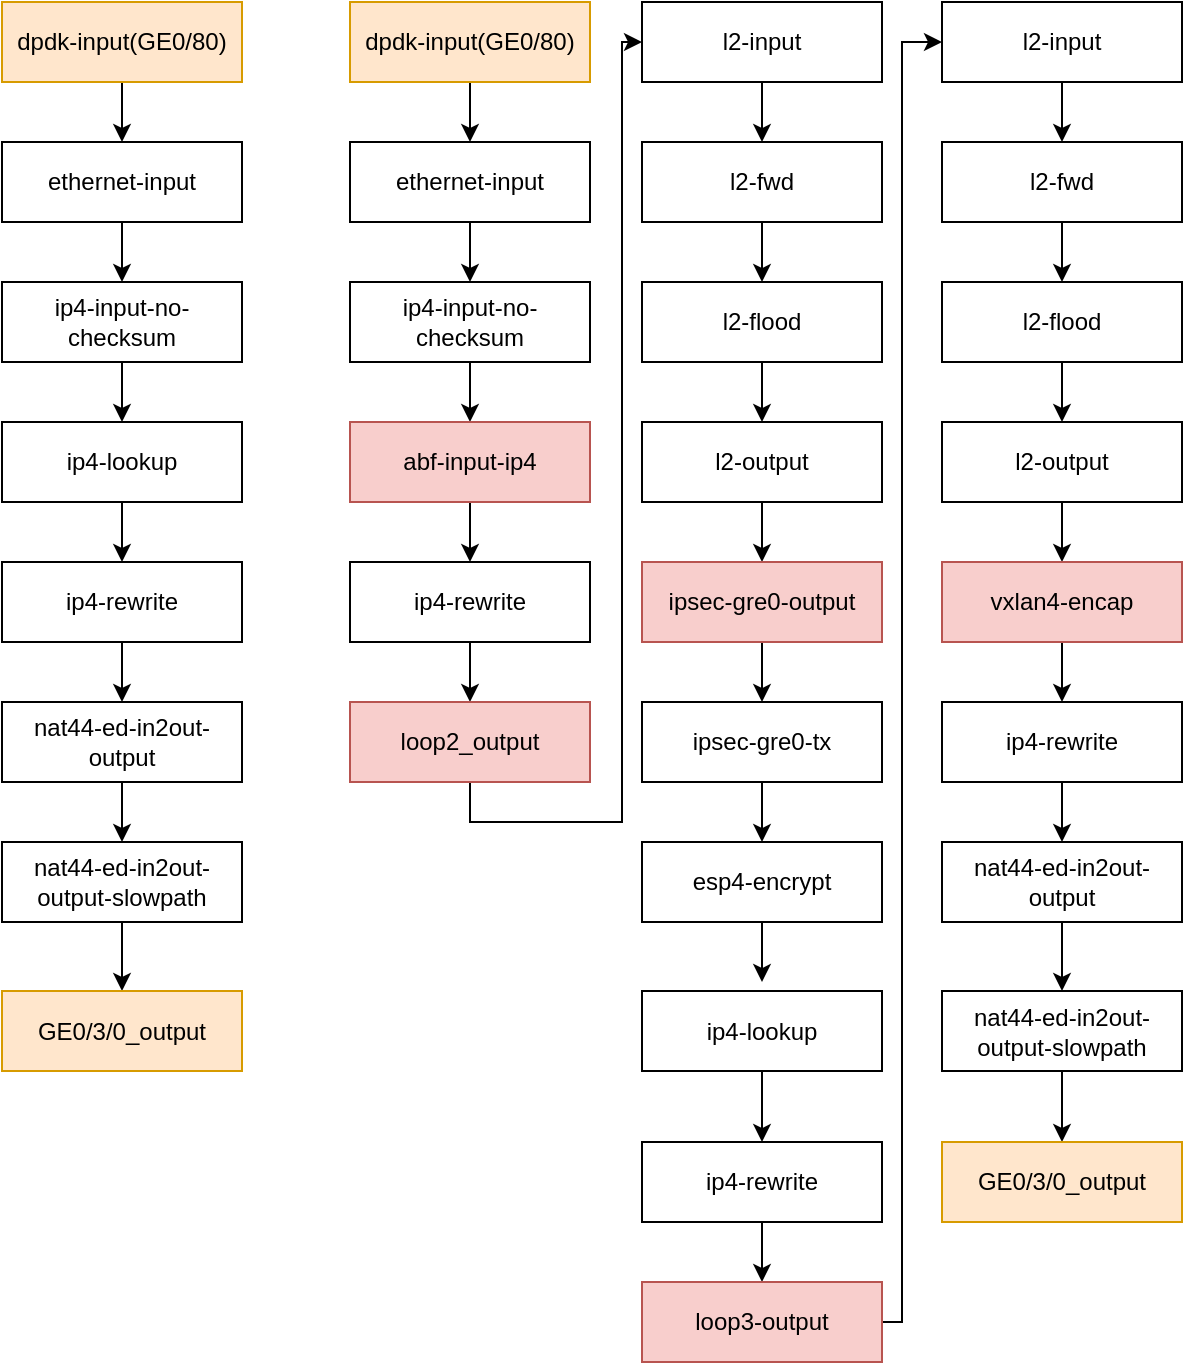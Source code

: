 <mxfile version="13.9.2" type="github"><diagram id="AU612xwoUyesikVsZWy4" name="Page-1"><mxGraphModel dx="1102" dy="582" grid="1" gridSize="10" guides="1" tooltips="1" connect="1" arrows="1" fold="1" page="1" pageScale="1" pageWidth="827" pageHeight="1169" math="0" shadow="0"><root><mxCell id="0"/><mxCell id="1" parent="0"/><mxCell id="wec5N1i2RgLwxGeJhQKf-40" style="edgeStyle=orthogonalEdgeStyle;rounded=0;orthogonalLoop=1;jettySize=auto;html=1;exitX=0.5;exitY=1;exitDx=0;exitDy=0;" parent="1" source="wec5N1i2RgLwxGeJhQKf-1" target="wec5N1i2RgLwxGeJhQKf-2" edge="1"><mxGeometry relative="1" as="geometry"/></mxCell><mxCell id="wec5N1i2RgLwxGeJhQKf-1" value="dpdk-input(GE0/80)" style="rounded=0;whiteSpace=wrap;html=1;fillColor=#ffe6cc;strokeColor=#d79b00;" parent="1" vertex="1"><mxGeometry x="180" y="50" width="120" height="40" as="geometry"/></mxCell><mxCell id="wec5N1i2RgLwxGeJhQKf-41" style="edgeStyle=orthogonalEdgeStyle;rounded=0;orthogonalLoop=1;jettySize=auto;html=1;exitX=0.5;exitY=1;exitDx=0;exitDy=0;" parent="1" source="wec5N1i2RgLwxGeJhQKf-2" target="wec5N1i2RgLwxGeJhQKf-3" edge="1"><mxGeometry relative="1" as="geometry"/></mxCell><mxCell id="wec5N1i2RgLwxGeJhQKf-2" value="ethernet-input" style="rounded=0;whiteSpace=wrap;html=1;" parent="1" vertex="1"><mxGeometry x="180" y="120" width="120" height="40" as="geometry"/></mxCell><mxCell id="wec5N1i2RgLwxGeJhQKf-42" style="edgeStyle=orthogonalEdgeStyle;rounded=0;orthogonalLoop=1;jettySize=auto;html=1;exitX=0.5;exitY=1;exitDx=0;exitDy=0;entryX=0.5;entryY=0;entryDx=0;entryDy=0;" parent="1" source="wec5N1i2RgLwxGeJhQKf-3" target="wec5N1i2RgLwxGeJhQKf-4" edge="1"><mxGeometry relative="1" as="geometry"/></mxCell><mxCell id="wec5N1i2RgLwxGeJhQKf-3" value="ip4-input-no-checksum" style="rounded=0;whiteSpace=wrap;html=1;" parent="1" vertex="1"><mxGeometry x="180" y="190" width="120" height="40" as="geometry"/></mxCell><mxCell id="wec5N1i2RgLwxGeJhQKf-43" style="edgeStyle=orthogonalEdgeStyle;rounded=0;orthogonalLoop=1;jettySize=auto;html=1;exitX=0.5;exitY=1;exitDx=0;exitDy=0;" parent="1" source="wec5N1i2RgLwxGeJhQKf-4" target="wec5N1i2RgLwxGeJhQKf-5" edge="1"><mxGeometry relative="1" as="geometry"/></mxCell><mxCell id="wec5N1i2RgLwxGeJhQKf-4" value="ip4-lookup" style="rounded=0;whiteSpace=wrap;html=1;" parent="1" vertex="1"><mxGeometry x="180" y="260" width="120" height="40" as="geometry"/></mxCell><mxCell id="wec5N1i2RgLwxGeJhQKf-45" style="edgeStyle=orthogonalEdgeStyle;rounded=0;orthogonalLoop=1;jettySize=auto;html=1;exitX=0.5;exitY=1;exitDx=0;exitDy=0;entryX=0.5;entryY=0;entryDx=0;entryDy=0;" parent="1" source="wec5N1i2RgLwxGeJhQKf-5" target="wec5N1i2RgLwxGeJhQKf-6" edge="1"><mxGeometry relative="1" as="geometry"/></mxCell><mxCell id="wec5N1i2RgLwxGeJhQKf-5" value="ip4-rewrite" style="rounded=0;whiteSpace=wrap;html=1;" parent="1" vertex="1"><mxGeometry x="180" y="330" width="120" height="40" as="geometry"/></mxCell><mxCell id="wec5N1i2RgLwxGeJhQKf-46" style="edgeStyle=orthogonalEdgeStyle;rounded=0;orthogonalLoop=1;jettySize=auto;html=1;exitX=0.5;exitY=1;exitDx=0;exitDy=0;" parent="1" source="wec5N1i2RgLwxGeJhQKf-6" target="wec5N1i2RgLwxGeJhQKf-7" edge="1"><mxGeometry relative="1" as="geometry"/></mxCell><mxCell id="wec5N1i2RgLwxGeJhQKf-6" value="nat44-ed-in2out-output" style="rounded=0;whiteSpace=wrap;html=1;" parent="1" vertex="1"><mxGeometry x="180" y="400" width="120" height="40" as="geometry"/></mxCell><mxCell id="wec5N1i2RgLwxGeJhQKf-47" style="edgeStyle=orthogonalEdgeStyle;rounded=0;orthogonalLoop=1;jettySize=auto;html=1;exitX=0.5;exitY=1;exitDx=0;exitDy=0;entryX=0.5;entryY=0;entryDx=0;entryDy=0;" parent="1" source="wec5N1i2RgLwxGeJhQKf-7" target="wec5N1i2RgLwxGeJhQKf-8" edge="1"><mxGeometry relative="1" as="geometry"/></mxCell><mxCell id="wec5N1i2RgLwxGeJhQKf-7" value="nat44-ed-in2out-output-slowpath" style="rounded=0;whiteSpace=wrap;html=1;" parent="1" vertex="1"><mxGeometry x="180" y="470" width="120" height="40" as="geometry"/></mxCell><mxCell id="wec5N1i2RgLwxGeJhQKf-8" value="GE0/3/0_output" style="rounded=0;whiteSpace=wrap;html=1;fillColor=#ffe6cc;strokeColor=#d79b00;" parent="1" vertex="1"><mxGeometry x="180" y="544.5" width="120" height="40" as="geometry"/></mxCell><mxCell id="wec5N1i2RgLwxGeJhQKf-48" style="edgeStyle=orthogonalEdgeStyle;rounded=0;orthogonalLoop=1;jettySize=auto;html=1;exitX=0.5;exitY=1;exitDx=0;exitDy=0;entryX=0.5;entryY=0;entryDx=0;entryDy=0;" parent="1" source="wec5N1i2RgLwxGeJhQKf-9" target="wec5N1i2RgLwxGeJhQKf-10" edge="1"><mxGeometry relative="1" as="geometry"/></mxCell><mxCell id="wec5N1i2RgLwxGeJhQKf-9" value="dpdk-input(GE0/80)" style="rounded=0;whiteSpace=wrap;html=1;fillColor=#ffe6cc;strokeColor=#d79b00;" parent="1" vertex="1"><mxGeometry x="354" y="50" width="120" height="40" as="geometry"/></mxCell><mxCell id="wec5N1i2RgLwxGeJhQKf-49" style="edgeStyle=orthogonalEdgeStyle;rounded=0;orthogonalLoop=1;jettySize=auto;html=1;exitX=0.5;exitY=1;exitDx=0;exitDy=0;entryX=0.5;entryY=0;entryDx=0;entryDy=0;" parent="1" source="wec5N1i2RgLwxGeJhQKf-10" target="wec5N1i2RgLwxGeJhQKf-11" edge="1"><mxGeometry relative="1" as="geometry"/></mxCell><mxCell id="wec5N1i2RgLwxGeJhQKf-10" value="ethernet-input" style="rounded=0;whiteSpace=wrap;html=1;" parent="1" vertex="1"><mxGeometry x="354" y="120" width="120" height="40" as="geometry"/></mxCell><mxCell id="wec5N1i2RgLwxGeJhQKf-50" style="edgeStyle=orthogonalEdgeStyle;rounded=0;orthogonalLoop=1;jettySize=auto;html=1;exitX=0.5;exitY=1;exitDx=0;exitDy=0;" parent="1" source="wec5N1i2RgLwxGeJhQKf-11" target="wec5N1i2RgLwxGeJhQKf-12" edge="1"><mxGeometry relative="1" as="geometry"/></mxCell><mxCell id="wec5N1i2RgLwxGeJhQKf-11" value="ip4-input-no-checksum" style="rounded=0;whiteSpace=wrap;html=1;" parent="1" vertex="1"><mxGeometry x="354" y="190" width="120" height="40" as="geometry"/></mxCell><mxCell id="wec5N1i2RgLwxGeJhQKf-51" style="edgeStyle=orthogonalEdgeStyle;rounded=0;orthogonalLoop=1;jettySize=auto;html=1;exitX=0.5;exitY=1;exitDx=0;exitDy=0;entryX=0.5;entryY=0;entryDx=0;entryDy=0;" parent="1" source="wec5N1i2RgLwxGeJhQKf-12" target="wec5N1i2RgLwxGeJhQKf-13" edge="1"><mxGeometry relative="1" as="geometry"/></mxCell><mxCell id="wec5N1i2RgLwxGeJhQKf-12" value="abf-input-ip4" style="rounded=0;whiteSpace=wrap;html=1;fillColor=#f8cecc;strokeColor=#b85450;" parent="1" vertex="1"><mxGeometry x="354" y="260" width="120" height="40" as="geometry"/></mxCell><mxCell id="wec5N1i2RgLwxGeJhQKf-52" style="edgeStyle=orthogonalEdgeStyle;rounded=0;orthogonalLoop=1;jettySize=auto;html=1;exitX=0.5;exitY=1;exitDx=0;exitDy=0;entryX=0.5;entryY=0;entryDx=0;entryDy=0;" parent="1" source="wec5N1i2RgLwxGeJhQKf-13" target="wec5N1i2RgLwxGeJhQKf-16" edge="1"><mxGeometry relative="1" as="geometry"/></mxCell><mxCell id="wec5N1i2RgLwxGeJhQKf-13" value="ip4-rewrite" style="rounded=0;whiteSpace=wrap;html=1;" parent="1" vertex="1"><mxGeometry x="354" y="330" width="120" height="40" as="geometry"/></mxCell><mxCell id="wec5N1i2RgLwxGeJhQKf-53" style="edgeStyle=orthogonalEdgeStyle;rounded=0;orthogonalLoop=1;jettySize=auto;html=1;exitX=0.5;exitY=1;exitDx=0;exitDy=0;entryX=0;entryY=0.5;entryDx=0;entryDy=0;" parent="1" edge="1"><mxGeometry relative="1" as="geometry"><mxPoint x="414" y="440" as="sourcePoint"/><mxPoint x="500" y="70" as="targetPoint"/><Array as="points"><mxPoint x="414" y="460"/><mxPoint x="490" y="460"/><mxPoint x="490" y="70"/></Array></mxGeometry></mxCell><mxCell id="wec5N1i2RgLwxGeJhQKf-16" value="loop2_output" style="rounded=0;whiteSpace=wrap;html=1;fillColor=#f8cecc;strokeColor=#b85450;" parent="1" vertex="1"><mxGeometry x="354" y="400" width="120" height="40" as="geometry"/></mxCell><mxCell id="wec5N1i2RgLwxGeJhQKf-54" style="edgeStyle=orthogonalEdgeStyle;rounded=0;orthogonalLoop=1;jettySize=auto;html=1;exitX=0.5;exitY=1;exitDx=0;exitDy=0;" parent="1" source="wec5N1i2RgLwxGeJhQKf-17" target="wec5N1i2RgLwxGeJhQKf-18" edge="1"><mxGeometry relative="1" as="geometry"/></mxCell><mxCell id="wec5N1i2RgLwxGeJhQKf-17" value="l2-input" style="rounded=0;whiteSpace=wrap;html=1;" parent="1" vertex="1"><mxGeometry x="500" y="50" width="120" height="40" as="geometry"/></mxCell><mxCell id="wec5N1i2RgLwxGeJhQKf-55" style="edgeStyle=orthogonalEdgeStyle;rounded=0;orthogonalLoop=1;jettySize=auto;html=1;exitX=0.5;exitY=1;exitDx=0;exitDy=0;" parent="1" source="wec5N1i2RgLwxGeJhQKf-18" target="wec5N1i2RgLwxGeJhQKf-19" edge="1"><mxGeometry relative="1" as="geometry"/></mxCell><mxCell id="wec5N1i2RgLwxGeJhQKf-18" value="l2-fwd" style="rounded=0;whiteSpace=wrap;html=1;" parent="1" vertex="1"><mxGeometry x="500" y="120" width="120" height="40" as="geometry"/></mxCell><mxCell id="wec5N1i2RgLwxGeJhQKf-56" style="edgeStyle=orthogonalEdgeStyle;rounded=0;orthogonalLoop=1;jettySize=auto;html=1;exitX=0.5;exitY=1;exitDx=0;exitDy=0;entryX=0.5;entryY=0;entryDx=0;entryDy=0;" parent="1" source="wec5N1i2RgLwxGeJhQKf-19" target="wec5N1i2RgLwxGeJhQKf-20" edge="1"><mxGeometry relative="1" as="geometry"/></mxCell><mxCell id="wec5N1i2RgLwxGeJhQKf-19" value="l2-flood" style="rounded=0;whiteSpace=wrap;html=1;" parent="1" vertex="1"><mxGeometry x="500" y="190" width="120" height="40" as="geometry"/></mxCell><mxCell id="wec5N1i2RgLwxGeJhQKf-57" style="edgeStyle=orthogonalEdgeStyle;rounded=0;orthogonalLoop=1;jettySize=auto;html=1;exitX=0.5;exitY=1;exitDx=0;exitDy=0;entryX=0.5;entryY=0;entryDx=0;entryDy=0;" parent="1" source="wec5N1i2RgLwxGeJhQKf-20" target="wec5N1i2RgLwxGeJhQKf-21" edge="1"><mxGeometry relative="1" as="geometry"/></mxCell><mxCell id="wec5N1i2RgLwxGeJhQKf-20" value="l2-output" style="rounded=0;whiteSpace=wrap;html=1;" parent="1" vertex="1"><mxGeometry x="500" y="260" width="120" height="40" as="geometry"/></mxCell><mxCell id="wec5N1i2RgLwxGeJhQKf-58" style="edgeStyle=orthogonalEdgeStyle;rounded=0;orthogonalLoop=1;jettySize=auto;html=1;exitX=0.5;exitY=1;exitDx=0;exitDy=0;" parent="1" source="wec5N1i2RgLwxGeJhQKf-21" target="wec5N1i2RgLwxGeJhQKf-22" edge="1"><mxGeometry relative="1" as="geometry"/></mxCell><mxCell id="wec5N1i2RgLwxGeJhQKf-21" value="ipsec-gre0-output" style="rounded=0;whiteSpace=wrap;html=1;fillColor=#f8cecc;strokeColor=#b85450;" parent="1" vertex="1"><mxGeometry x="500" y="330" width="120" height="40" as="geometry"/></mxCell><mxCell id="wec5N1i2RgLwxGeJhQKf-59" style="edgeStyle=orthogonalEdgeStyle;rounded=0;orthogonalLoop=1;jettySize=auto;html=1;exitX=0.5;exitY=1;exitDx=0;exitDy=0;" parent="1" source="wec5N1i2RgLwxGeJhQKf-22" target="wec5N1i2RgLwxGeJhQKf-23" edge="1"><mxGeometry relative="1" as="geometry"/></mxCell><mxCell id="wec5N1i2RgLwxGeJhQKf-22" value="ipsec-gre0-tx" style="rounded=0;whiteSpace=wrap;html=1;" parent="1" vertex="1"><mxGeometry x="500" y="400" width="120" height="40" as="geometry"/></mxCell><mxCell id="wec5N1i2RgLwxGeJhQKf-60" style="edgeStyle=orthogonalEdgeStyle;rounded=0;orthogonalLoop=1;jettySize=auto;html=1;exitX=0.5;exitY=1;exitDx=0;exitDy=0;" parent="1" source="wec5N1i2RgLwxGeJhQKf-23" edge="1"><mxGeometry relative="1" as="geometry"><mxPoint x="560" y="540" as="targetPoint"/></mxGeometry></mxCell><mxCell id="wec5N1i2RgLwxGeJhQKf-23" value="esp4-encrypt" style="rounded=0;whiteSpace=wrap;html=1;" parent="1" vertex="1"><mxGeometry x="500" y="470" width="120" height="40" as="geometry"/></mxCell><mxCell id="wec5N1i2RgLwxGeJhQKf-62" style="edgeStyle=orthogonalEdgeStyle;rounded=0;orthogonalLoop=1;jettySize=auto;html=1;exitX=0.5;exitY=1;exitDx=0;exitDy=0;entryX=0.5;entryY=0;entryDx=0;entryDy=0;" parent="1" source="wec5N1i2RgLwxGeJhQKf-26" target="wec5N1i2RgLwxGeJhQKf-28" edge="1"><mxGeometry relative="1" as="geometry"/></mxCell><mxCell id="wec5N1i2RgLwxGeJhQKf-26" value="ip4-rewrite" style="rounded=0;whiteSpace=wrap;html=1;" parent="1" vertex="1"><mxGeometry x="500" y="620" width="120" height="40" as="geometry"/></mxCell><mxCell id="wec5N1i2RgLwxGeJhQKf-61" style="edgeStyle=orthogonalEdgeStyle;rounded=0;orthogonalLoop=1;jettySize=auto;html=1;exitX=0.5;exitY=1;exitDx=0;exitDy=0;entryX=0.5;entryY=0;entryDx=0;entryDy=0;" parent="1" source="wec5N1i2RgLwxGeJhQKf-27" target="wec5N1i2RgLwxGeJhQKf-26" edge="1"><mxGeometry relative="1" as="geometry"/></mxCell><mxCell id="wec5N1i2RgLwxGeJhQKf-27" value="ip4-lookup" style="rounded=0;whiteSpace=wrap;html=1;" parent="1" vertex="1"><mxGeometry x="500" y="544.5" width="120" height="40" as="geometry"/></mxCell><mxCell id="wec5N1i2RgLwxGeJhQKf-63" style="edgeStyle=orthogonalEdgeStyle;rounded=0;orthogonalLoop=1;jettySize=auto;html=1;exitX=1;exitY=0.5;exitDx=0;exitDy=0;entryX=0;entryY=0.5;entryDx=0;entryDy=0;" parent="1" source="wec5N1i2RgLwxGeJhQKf-28" target="wec5N1i2RgLwxGeJhQKf-29" edge="1"><mxGeometry relative="1" as="geometry"><Array as="points"><mxPoint x="630" y="710"/><mxPoint x="630" y="70"/></Array></mxGeometry></mxCell><mxCell id="wec5N1i2RgLwxGeJhQKf-28" value="loop3-output" style="rounded=0;whiteSpace=wrap;html=1;fillColor=#f8cecc;strokeColor=#b85450;" parent="1" vertex="1"><mxGeometry x="500" y="690" width="120" height="40" as="geometry"/></mxCell><mxCell id="wec5N1i2RgLwxGeJhQKf-66" style="edgeStyle=orthogonalEdgeStyle;rounded=0;orthogonalLoop=1;jettySize=auto;html=1;exitX=0.5;exitY=1;exitDx=0;exitDy=0;entryX=0.5;entryY=0;entryDx=0;entryDy=0;" parent="1" source="wec5N1i2RgLwxGeJhQKf-29" target="wec5N1i2RgLwxGeJhQKf-30" edge="1"><mxGeometry relative="1" as="geometry"/></mxCell><mxCell id="wec5N1i2RgLwxGeJhQKf-29" value="l2-input" style="rounded=0;whiteSpace=wrap;html=1;" parent="1" vertex="1"><mxGeometry x="650" y="50" width="120" height="40" as="geometry"/></mxCell><mxCell id="wec5N1i2RgLwxGeJhQKf-67" style="edgeStyle=orthogonalEdgeStyle;rounded=0;orthogonalLoop=1;jettySize=auto;html=1;exitX=0.5;exitY=1;exitDx=0;exitDy=0;" parent="1" source="wec5N1i2RgLwxGeJhQKf-30" target="wec5N1i2RgLwxGeJhQKf-31" edge="1"><mxGeometry relative="1" as="geometry"/></mxCell><mxCell id="wec5N1i2RgLwxGeJhQKf-30" value="l2-fwd" style="rounded=0;whiteSpace=wrap;html=1;" parent="1" vertex="1"><mxGeometry x="650" y="120" width="120" height="40" as="geometry"/></mxCell><mxCell id="wec5N1i2RgLwxGeJhQKf-68" style="edgeStyle=orthogonalEdgeStyle;rounded=0;orthogonalLoop=1;jettySize=auto;html=1;exitX=0.5;exitY=1;exitDx=0;exitDy=0;entryX=0.5;entryY=0;entryDx=0;entryDy=0;" parent="1" source="wec5N1i2RgLwxGeJhQKf-31" target="wec5N1i2RgLwxGeJhQKf-32" edge="1"><mxGeometry relative="1" as="geometry"/></mxCell><mxCell id="wec5N1i2RgLwxGeJhQKf-31" value="l2-flood" style="rounded=0;whiteSpace=wrap;html=1;" parent="1" vertex="1"><mxGeometry x="650" y="190" width="120" height="40" as="geometry"/></mxCell><mxCell id="wec5N1i2RgLwxGeJhQKf-69" style="edgeStyle=orthogonalEdgeStyle;rounded=0;orthogonalLoop=1;jettySize=auto;html=1;exitX=0.5;exitY=1;exitDx=0;exitDy=0;entryX=0.5;entryY=0;entryDx=0;entryDy=0;" parent="1" source="wec5N1i2RgLwxGeJhQKf-32" target="wec5N1i2RgLwxGeJhQKf-33" edge="1"><mxGeometry relative="1" as="geometry"/></mxCell><mxCell id="wec5N1i2RgLwxGeJhQKf-32" value="l2-output" style="rounded=0;whiteSpace=wrap;html=1;" parent="1" vertex="1"><mxGeometry x="650" y="260" width="120" height="40" as="geometry"/></mxCell><mxCell id="wec5N1i2RgLwxGeJhQKf-70" style="edgeStyle=orthogonalEdgeStyle;rounded=0;orthogonalLoop=1;jettySize=auto;html=1;exitX=0.5;exitY=1;exitDx=0;exitDy=0;entryX=0.5;entryY=0;entryDx=0;entryDy=0;" parent="1" source="wec5N1i2RgLwxGeJhQKf-33" target="wec5N1i2RgLwxGeJhQKf-34" edge="1"><mxGeometry relative="1" as="geometry"/></mxCell><mxCell id="wec5N1i2RgLwxGeJhQKf-33" value="vxlan4-encap" style="rounded=0;whiteSpace=wrap;html=1;fillColor=#f8cecc;strokeColor=#b85450;" parent="1" vertex="1"><mxGeometry x="650" y="330" width="120" height="40" as="geometry"/></mxCell><mxCell id="wec5N1i2RgLwxGeJhQKf-71" style="edgeStyle=orthogonalEdgeStyle;rounded=0;orthogonalLoop=1;jettySize=auto;html=1;exitX=0.5;exitY=1;exitDx=0;exitDy=0;entryX=0.5;entryY=0;entryDx=0;entryDy=0;" parent="1" source="wec5N1i2RgLwxGeJhQKf-34" target="wec5N1i2RgLwxGeJhQKf-35" edge="1"><mxGeometry relative="1" as="geometry"/></mxCell><mxCell id="wec5N1i2RgLwxGeJhQKf-34" value="ip4-rewrite" style="rounded=0;whiteSpace=wrap;html=1;" parent="1" vertex="1"><mxGeometry x="650" y="400" width="120" height="40" as="geometry"/></mxCell><mxCell id="wec5N1i2RgLwxGeJhQKf-72" style="edgeStyle=orthogonalEdgeStyle;rounded=0;orthogonalLoop=1;jettySize=auto;html=1;exitX=0.5;exitY=1;exitDx=0;exitDy=0;" parent="1" source="wec5N1i2RgLwxGeJhQKf-35" target="wec5N1i2RgLwxGeJhQKf-36" edge="1"><mxGeometry relative="1" as="geometry"/></mxCell><mxCell id="wec5N1i2RgLwxGeJhQKf-35" value="nat44-ed-in2out-output" style="rounded=0;whiteSpace=wrap;html=1;" parent="1" vertex="1"><mxGeometry x="650" y="470" width="120" height="40" as="geometry"/></mxCell><mxCell id="wec5N1i2RgLwxGeJhQKf-73" style="edgeStyle=orthogonalEdgeStyle;rounded=0;orthogonalLoop=1;jettySize=auto;html=1;exitX=0.5;exitY=1;exitDx=0;exitDy=0;entryX=0.5;entryY=0;entryDx=0;entryDy=0;" parent="1" source="wec5N1i2RgLwxGeJhQKf-36" target="wec5N1i2RgLwxGeJhQKf-39" edge="1"><mxGeometry relative="1" as="geometry"/></mxCell><mxCell id="wec5N1i2RgLwxGeJhQKf-36" value="nat44-ed-in2out-output-slowpath" style="rounded=0;whiteSpace=wrap;html=1;" parent="1" vertex="1"><mxGeometry x="650" y="544.5" width="120" height="40" as="geometry"/></mxCell><mxCell id="wec5N1i2RgLwxGeJhQKf-39" value="GE0/3/0_output" style="rounded=0;whiteSpace=wrap;html=1;fillColor=#ffe6cc;strokeColor=#d79b00;" parent="1" vertex="1"><mxGeometry x="650" y="620" width="120" height="40" as="geometry"/></mxCell></root></mxGraphModel></diagram></mxfile>